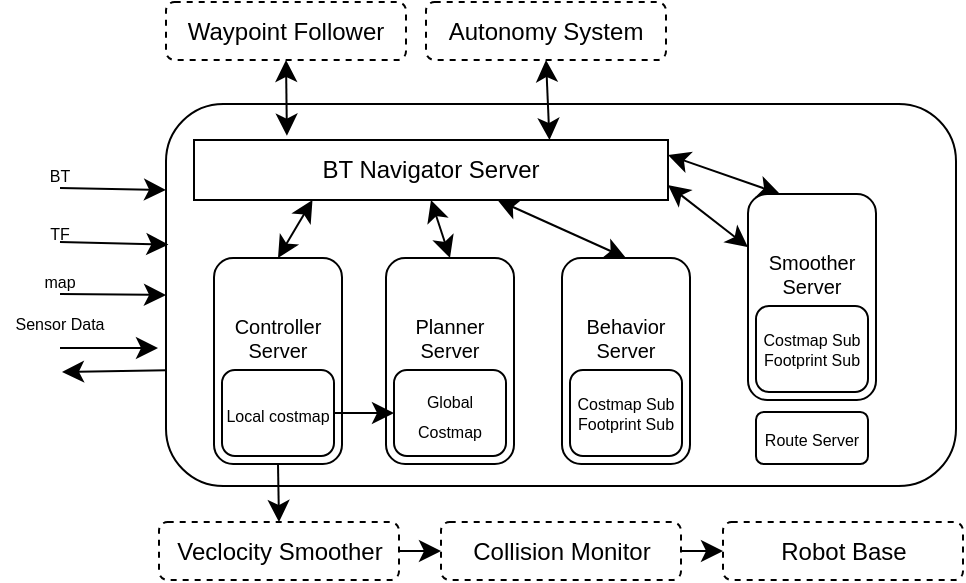 <mxfile version="24.2.8" type="device">
  <diagram name="Page-1" id="h0oFKHPBlxJ2JizImdTO">
    <mxGraphModel dx="1830" dy="817" grid="0" gridSize="10" guides="1" tooltips="1" connect="1" arrows="1" fold="1" page="0" pageScale="1" pageWidth="827" pageHeight="1169" math="0" shadow="0">
      <root>
        <mxCell id="0" />
        <mxCell id="1" parent="0" />
        <mxCell id="dBu7EsXMwN8Nj1eIq-Uy-13" value="&lt;div style=&quot;font-size: 10px;&quot;&gt;&lt;font style=&quot;font-size: 10px;&quot;&gt;Behavior Server&lt;/font&gt;&lt;/div&gt;&lt;div style=&quot;font-size: 10px;&quot;&gt;&lt;font style=&quot;font-size: 10px;&quot;&gt;&lt;br&gt;&lt;/font&gt;&lt;/div&gt;&lt;div style=&quot;font-size: 10px;&quot;&gt;&lt;font style=&quot;font-size: 10px;&quot;&gt;&lt;br&gt;&lt;/font&gt;&lt;/div&gt;" style="rounded=1;whiteSpace=wrap;html=1;" vertex="1" parent="1">
          <mxGeometry x="315" y="158" width="64" height="103" as="geometry" />
        </mxCell>
        <mxCell id="dBu7EsXMwN8Nj1eIq-Uy-1" value="" style="rounded=1;whiteSpace=wrap;html=1;" vertex="1" parent="1">
          <mxGeometry x="24" y="113" width="395" height="191" as="geometry" />
        </mxCell>
        <mxCell id="dBu7EsXMwN8Nj1eIq-Uy-36" style="edgeStyle=none;curved=1;rounded=0;orthogonalLoop=1;jettySize=auto;html=1;exitX=1;exitY=0.75;exitDx=0;exitDy=0;fontSize=12;startSize=8;endSize=8;startArrow=classic;startFill=1;" edge="1" parent="1" source="dBu7EsXMwN8Nj1eIq-Uy-2" target="dBu7EsXMwN8Nj1eIq-Uy-14">
          <mxGeometry relative="1" as="geometry" />
        </mxCell>
        <mxCell id="dBu7EsXMwN8Nj1eIq-Uy-39" style="edgeStyle=none;curved=1;rounded=0;orthogonalLoop=1;jettySize=auto;html=1;exitX=0.75;exitY=0;exitDx=0;exitDy=0;entryX=0.5;entryY=1;entryDx=0;entryDy=0;fontSize=12;startSize=8;endSize=8;startArrow=classic;startFill=1;" edge="1" parent="1" source="dBu7EsXMwN8Nj1eIq-Uy-2" target="dBu7EsXMwN8Nj1eIq-Uy-18">
          <mxGeometry relative="1" as="geometry" />
        </mxCell>
        <mxCell id="dBu7EsXMwN8Nj1eIq-Uy-2" value="BT Navigator Server" style="rounded=0;whiteSpace=wrap;html=1;" vertex="1" parent="1">
          <mxGeometry x="38" y="131" width="237" height="30" as="geometry" />
        </mxCell>
        <mxCell id="dBu7EsXMwN8Nj1eIq-Uy-32" style="edgeStyle=none;curved=1;rounded=0;orthogonalLoop=1;jettySize=auto;html=1;exitX=0.5;exitY=0;exitDx=0;exitDy=0;entryX=0.25;entryY=1;entryDx=0;entryDy=0;fontSize=12;startSize=8;endSize=8;startArrow=classic;startFill=1;" edge="1" parent="1" source="dBu7EsXMwN8Nj1eIq-Uy-3" target="dBu7EsXMwN8Nj1eIq-Uy-2">
          <mxGeometry relative="1" as="geometry" />
        </mxCell>
        <mxCell id="dBu7EsXMwN8Nj1eIq-Uy-3" value="&lt;div style=&quot;font-size: 10px;&quot;&gt;&lt;font style=&quot;font-size: 10px;&quot;&gt;Controller Server&lt;/font&gt;&lt;/div&gt;&lt;div style=&quot;font-size: 10px;&quot;&gt;&lt;font style=&quot;font-size: 10px;&quot;&gt;&lt;br&gt;&lt;/font&gt;&lt;/div&gt;&lt;div style=&quot;font-size: 10px;&quot;&gt;&lt;font style=&quot;font-size: 10px;&quot;&gt;&lt;br&gt;&lt;/font&gt;&lt;/div&gt;" style="rounded=1;whiteSpace=wrap;html=1;" vertex="1" parent="1">
          <mxGeometry x="48" y="190" width="64" height="103" as="geometry" />
        </mxCell>
        <mxCell id="dBu7EsXMwN8Nj1eIq-Uy-4" value="&lt;font style=&quot;font-size: 8px;&quot;&gt;Local costmap&lt;/font&gt;" style="rounded=1;whiteSpace=wrap;html=1;" vertex="1" parent="1">
          <mxGeometry x="52" y="246" width="56" height="43" as="geometry" />
        </mxCell>
        <mxCell id="dBu7EsXMwN8Nj1eIq-Uy-33" style="edgeStyle=none;curved=1;rounded=0;orthogonalLoop=1;jettySize=auto;html=1;exitX=0.5;exitY=0;exitDx=0;exitDy=0;entryX=0.5;entryY=1;entryDx=0;entryDy=0;fontSize=12;startSize=8;endSize=8;startArrow=classic;startFill=1;" edge="1" parent="1" source="dBu7EsXMwN8Nj1eIq-Uy-5" target="dBu7EsXMwN8Nj1eIq-Uy-2">
          <mxGeometry relative="1" as="geometry" />
        </mxCell>
        <mxCell id="dBu7EsXMwN8Nj1eIq-Uy-5" value="&lt;div style=&quot;font-size: 10px;&quot;&gt;&lt;font style=&quot;font-size: 10px;&quot;&gt;Planner Server&lt;/font&gt;&lt;/div&gt;&lt;div style=&quot;font-size: 10px;&quot;&gt;&lt;font style=&quot;font-size: 10px;&quot;&gt;&lt;br&gt;&lt;/font&gt;&lt;/div&gt;&lt;div style=&quot;font-size: 10px;&quot;&gt;&lt;font style=&quot;font-size: 10px;&quot;&gt;&lt;br&gt;&lt;/font&gt;&lt;/div&gt;" style="rounded=1;whiteSpace=wrap;html=1;" vertex="1" parent="1">
          <mxGeometry x="134" y="190" width="64" height="103" as="geometry" />
        </mxCell>
        <mxCell id="dBu7EsXMwN8Nj1eIq-Uy-6" value="&lt;font style=&quot;font-size: 8px;&quot;&gt;Global Costmap&lt;/font&gt;" style="rounded=1;whiteSpace=wrap;html=1;" vertex="1" parent="1">
          <mxGeometry x="138" y="246" width="56" height="43" as="geometry" />
        </mxCell>
        <mxCell id="dBu7EsXMwN8Nj1eIq-Uy-34" style="edgeStyle=none;curved=1;rounded=0;orthogonalLoop=1;jettySize=auto;html=1;exitX=0.5;exitY=0;exitDx=0;exitDy=0;fontSize=12;startSize=8;endSize=8;startArrow=classic;startFill=1;" edge="1" parent="1" source="dBu7EsXMwN8Nj1eIq-Uy-11" target="dBu7EsXMwN8Nj1eIq-Uy-2">
          <mxGeometry relative="1" as="geometry" />
        </mxCell>
        <mxCell id="dBu7EsXMwN8Nj1eIq-Uy-11" value="&lt;div style=&quot;font-size: 10px;&quot;&gt;&lt;font style=&quot;font-size: 10px;&quot;&gt;Behavior Server&lt;/font&gt;&lt;/div&gt;&lt;div style=&quot;font-size: 10px;&quot;&gt;&lt;font style=&quot;font-size: 10px;&quot;&gt;&lt;br&gt;&lt;/font&gt;&lt;/div&gt;&lt;div style=&quot;font-size: 10px;&quot;&gt;&lt;font style=&quot;font-size: 10px;&quot;&gt;&lt;br&gt;&lt;/font&gt;&lt;/div&gt;" style="rounded=1;whiteSpace=wrap;html=1;" vertex="1" parent="1">
          <mxGeometry x="222" y="190" width="64" height="103" as="geometry" />
        </mxCell>
        <mxCell id="dBu7EsXMwN8Nj1eIq-Uy-12" value="&lt;div style=&quot;font-size: 8px;&quot;&gt;&lt;font style=&quot;font-size: 8px;&quot;&gt;Costmap Sub&lt;/font&gt;&lt;/div&gt;&lt;div style=&quot;font-size: 8px;&quot;&gt;&lt;font style=&quot;font-size: 8px;&quot;&gt;Footprint Sub&lt;br&gt;&lt;/font&gt;&lt;/div&gt;" style="rounded=1;whiteSpace=wrap;html=1;" vertex="1" parent="1">
          <mxGeometry x="226" y="246" width="56" height="43" as="geometry" />
        </mxCell>
        <mxCell id="dBu7EsXMwN8Nj1eIq-Uy-37" style="edgeStyle=none;curved=1;rounded=0;orthogonalLoop=1;jettySize=auto;html=1;exitX=0.25;exitY=0;exitDx=0;exitDy=0;entryX=1;entryY=0.25;entryDx=0;entryDy=0;fontSize=12;startSize=8;endSize=8;startArrow=classic;startFill=1;" edge="1" parent="1" source="dBu7EsXMwN8Nj1eIq-Uy-14" target="dBu7EsXMwN8Nj1eIq-Uy-2">
          <mxGeometry relative="1" as="geometry" />
        </mxCell>
        <mxCell id="dBu7EsXMwN8Nj1eIq-Uy-14" value="&lt;div style=&quot;font-size: 10px;&quot;&gt;&lt;font style=&quot;font-size: 10px;&quot;&gt;Smoother Server&lt;/font&gt;&lt;/div&gt;&lt;div style=&quot;font-size: 10px;&quot;&gt;&lt;font style=&quot;font-size: 10px;&quot;&gt;&lt;br&gt;&lt;/font&gt;&lt;/div&gt;&lt;div style=&quot;font-size: 10px;&quot;&gt;&lt;font style=&quot;font-size: 10px;&quot;&gt;&lt;br&gt;&lt;/font&gt;&lt;/div&gt;" style="rounded=1;whiteSpace=wrap;html=1;" vertex="1" parent="1">
          <mxGeometry x="315" y="158" width="64" height="103" as="geometry" />
        </mxCell>
        <mxCell id="dBu7EsXMwN8Nj1eIq-Uy-10" value="&lt;div style=&quot;font-size: 8px;&quot;&gt;&lt;font style=&quot;font-size: 8px;&quot;&gt;Costmap Sub&lt;/font&gt;&lt;/div&gt;&lt;div style=&quot;font-size: 8px;&quot;&gt;&lt;font style=&quot;font-size: 8px;&quot;&gt;Footprint Sub&lt;br&gt;&lt;/font&gt;&lt;/div&gt;" style="rounded=1;whiteSpace=wrap;html=1;" vertex="1" parent="1">
          <mxGeometry x="319" y="214" width="56" height="43" as="geometry" />
        </mxCell>
        <mxCell id="dBu7EsXMwN8Nj1eIq-Uy-16" value="&lt;font style=&quot;font-size: 8px;&quot;&gt;Route Server&lt;/font&gt;" style="rounded=1;whiteSpace=wrap;html=1;" vertex="1" parent="1">
          <mxGeometry x="319" y="267" width="56" height="26" as="geometry" />
        </mxCell>
        <mxCell id="dBu7EsXMwN8Nj1eIq-Uy-38" style="edgeStyle=none;curved=1;rounded=0;orthogonalLoop=1;jettySize=auto;html=1;exitX=0.5;exitY=1;exitDx=0;exitDy=0;entryX=0.196;entryY=-0.072;entryDx=0;entryDy=0;fontSize=12;startSize=8;endSize=8;startArrow=classic;startFill=1;entryPerimeter=0;" edge="1" parent="1" source="dBu7EsXMwN8Nj1eIq-Uy-17" target="dBu7EsXMwN8Nj1eIq-Uy-2">
          <mxGeometry relative="1" as="geometry" />
        </mxCell>
        <mxCell id="dBu7EsXMwN8Nj1eIq-Uy-17" value="Waypoint Follower" style="rounded=1;whiteSpace=wrap;html=1;glass=0;shadow=0;dashed=1;" vertex="1" parent="1">
          <mxGeometry x="24" y="62" width="120" height="29" as="geometry" />
        </mxCell>
        <mxCell id="dBu7EsXMwN8Nj1eIq-Uy-18" value="Autonomy System" style="rounded=1;whiteSpace=wrap;html=1;glass=0;shadow=0;dashed=1;" vertex="1" parent="1">
          <mxGeometry x="154" y="62" width="120" height="29" as="geometry" />
        </mxCell>
        <mxCell id="dBu7EsXMwN8Nj1eIq-Uy-23" style="edgeStyle=none;curved=1;rounded=0;orthogonalLoop=1;jettySize=auto;html=1;exitX=1;exitY=0.5;exitDx=0;exitDy=0;entryX=0;entryY=0.5;entryDx=0;entryDy=0;fontSize=12;startSize=8;endSize=8;" edge="1" parent="1" source="dBu7EsXMwN8Nj1eIq-Uy-19" target="dBu7EsXMwN8Nj1eIq-Uy-20">
          <mxGeometry relative="1" as="geometry" />
        </mxCell>
        <mxCell id="dBu7EsXMwN8Nj1eIq-Uy-19" value="Veclocity Smoother" style="rounded=1;whiteSpace=wrap;html=1;glass=0;shadow=0;dashed=1;" vertex="1" parent="1">
          <mxGeometry x="20.5" y="322" width="120" height="29" as="geometry" />
        </mxCell>
        <mxCell id="dBu7EsXMwN8Nj1eIq-Uy-29" style="edgeStyle=none;curved=1;rounded=0;orthogonalLoop=1;jettySize=auto;html=1;exitX=1;exitY=0.5;exitDx=0;exitDy=0;fontSize=12;startSize=8;endSize=8;" edge="1" parent="1" source="dBu7EsXMwN8Nj1eIq-Uy-20" target="dBu7EsXMwN8Nj1eIq-Uy-21">
          <mxGeometry relative="1" as="geometry" />
        </mxCell>
        <mxCell id="dBu7EsXMwN8Nj1eIq-Uy-20" value="Collision Monitor" style="rounded=1;whiteSpace=wrap;html=1;glass=0;shadow=0;dashed=1;" vertex="1" parent="1">
          <mxGeometry x="161.5" y="322" width="120" height="29" as="geometry" />
        </mxCell>
        <mxCell id="dBu7EsXMwN8Nj1eIq-Uy-21" value="Robot Base" style="rounded=1;whiteSpace=wrap;html=1;glass=0;shadow=0;dashed=1;" vertex="1" parent="1">
          <mxGeometry x="302.5" y="322" width="120" height="29" as="geometry" />
        </mxCell>
        <mxCell id="dBu7EsXMwN8Nj1eIq-Uy-22" value="" style="endArrow=classic;html=1;rounded=0;fontSize=12;startSize=8;endSize=8;curved=1;entryX=0.5;entryY=0;entryDx=0;entryDy=0;exitX=0.5;exitY=1;exitDx=0;exitDy=0;" edge="1" parent="1" source="dBu7EsXMwN8Nj1eIq-Uy-3" target="dBu7EsXMwN8Nj1eIq-Uy-19">
          <mxGeometry width="50" height="50" relative="1" as="geometry">
            <mxPoint x="168" y="213" as="sourcePoint" />
            <mxPoint x="218" y="163" as="targetPoint" />
          </mxGeometry>
        </mxCell>
        <mxCell id="dBu7EsXMwN8Nj1eIq-Uy-31" style="edgeStyle=none;curved=1;rounded=0;orthogonalLoop=1;jettySize=auto;html=1;exitX=1;exitY=0.5;exitDx=0;exitDy=0;entryX=0;entryY=0.5;entryDx=0;entryDy=0;fontSize=12;startSize=8;endSize=8;" edge="1" parent="1" source="dBu7EsXMwN8Nj1eIq-Uy-4" target="dBu7EsXMwN8Nj1eIq-Uy-6">
          <mxGeometry relative="1" as="geometry" />
        </mxCell>
        <mxCell id="dBu7EsXMwN8Nj1eIq-Uy-40" value="&lt;font style=&quot;font-size: 8px;&quot;&gt;BT&lt;/font&gt;" style="text;html=1;align=center;verticalAlign=middle;whiteSpace=wrap;rounded=0;fontSize=16;" vertex="1" parent="1">
          <mxGeometry x="-59" y="137" width="60" height="18" as="geometry" />
        </mxCell>
        <mxCell id="dBu7EsXMwN8Nj1eIq-Uy-45" style="edgeStyle=none;curved=1;rounded=0;orthogonalLoop=1;jettySize=auto;html=1;exitX=0.5;exitY=1;exitDx=0;exitDy=0;fontSize=12;startSize=8;endSize=8;entryX=0.003;entryY=0.368;entryDx=0;entryDy=0;entryPerimeter=0;" edge="1" parent="1" source="dBu7EsXMwN8Nj1eIq-Uy-41" target="dBu7EsXMwN8Nj1eIq-Uy-1">
          <mxGeometry relative="1" as="geometry" />
        </mxCell>
        <mxCell id="dBu7EsXMwN8Nj1eIq-Uy-41" value="&lt;font style=&quot;font-size: 8px;&quot;&gt;TF&lt;/font&gt;" style="text;html=1;align=center;verticalAlign=middle;whiteSpace=wrap;rounded=0;fontSize=16;" vertex="1" parent="1">
          <mxGeometry x="-59" y="167" width="60" height="15" as="geometry" />
        </mxCell>
        <mxCell id="dBu7EsXMwN8Nj1eIq-Uy-42" value="&lt;font style=&quot;font-size: 8px;&quot;&gt;map&lt;/font&gt;" style="text;html=1;align=center;verticalAlign=middle;whiteSpace=wrap;rounded=0;fontSize=16;" vertex="1" parent="1">
          <mxGeometry x="-59" y="190" width="60" height="18" as="geometry" />
        </mxCell>
        <mxCell id="dBu7EsXMwN8Nj1eIq-Uy-47" style="edgeStyle=none;curved=1;rounded=0;orthogonalLoop=1;jettySize=auto;html=1;exitX=0.5;exitY=1;exitDx=0;exitDy=0;fontSize=12;startSize=8;endSize=8;" edge="1" parent="1" source="dBu7EsXMwN8Nj1eIq-Uy-43">
          <mxGeometry relative="1" as="geometry">
            <mxPoint x="20" y="235" as="targetPoint" />
          </mxGeometry>
        </mxCell>
        <mxCell id="dBu7EsXMwN8Nj1eIq-Uy-43" value="&lt;font style=&quot;font-size: 8px;&quot;&gt;Sensor Data&lt;/font&gt;" style="text;html=1;align=center;verticalAlign=middle;whiteSpace=wrap;rounded=0;fontSize=16;" vertex="1" parent="1">
          <mxGeometry x="-59" y="205" width="60" height="30" as="geometry" />
        </mxCell>
        <mxCell id="dBu7EsXMwN8Nj1eIq-Uy-44" value="" style="endArrow=classic;html=1;rounded=0;fontSize=12;startSize=8;endSize=8;curved=1;exitX=0.5;exitY=1;exitDx=0;exitDy=0;entryX=0;entryY=0.225;entryDx=0;entryDy=0;entryPerimeter=0;" edge="1" parent="1" source="dBu7EsXMwN8Nj1eIq-Uy-40" target="dBu7EsXMwN8Nj1eIq-Uy-1">
          <mxGeometry width="50" height="50" relative="1" as="geometry">
            <mxPoint x="12" y="213" as="sourcePoint" />
            <mxPoint x="62" y="163" as="targetPoint" />
          </mxGeometry>
        </mxCell>
        <mxCell id="dBu7EsXMwN8Nj1eIq-Uy-46" style="edgeStyle=none;curved=1;rounded=0;orthogonalLoop=1;jettySize=auto;html=1;exitX=0.5;exitY=1;exitDx=0;exitDy=0;entryX=0;entryY=0.5;entryDx=0;entryDy=0;fontSize=12;startSize=8;endSize=8;" edge="1" parent="1" source="dBu7EsXMwN8Nj1eIq-Uy-42" target="dBu7EsXMwN8Nj1eIq-Uy-1">
          <mxGeometry relative="1" as="geometry" />
        </mxCell>
        <mxCell id="dBu7EsXMwN8Nj1eIq-Uy-48" style="edgeStyle=none;curved=1;rounded=0;orthogonalLoop=1;jettySize=auto;html=1;exitX=0.001;exitY=0.697;exitDx=0;exitDy=0;fontSize=12;startSize=8;endSize=8;exitPerimeter=0;" edge="1" parent="1" source="dBu7EsXMwN8Nj1eIq-Uy-1">
          <mxGeometry relative="1" as="geometry">
            <mxPoint x="-19" y="245" as="sourcePoint" />
            <mxPoint x="-28" y="247" as="targetPoint" />
          </mxGeometry>
        </mxCell>
      </root>
    </mxGraphModel>
  </diagram>
</mxfile>
